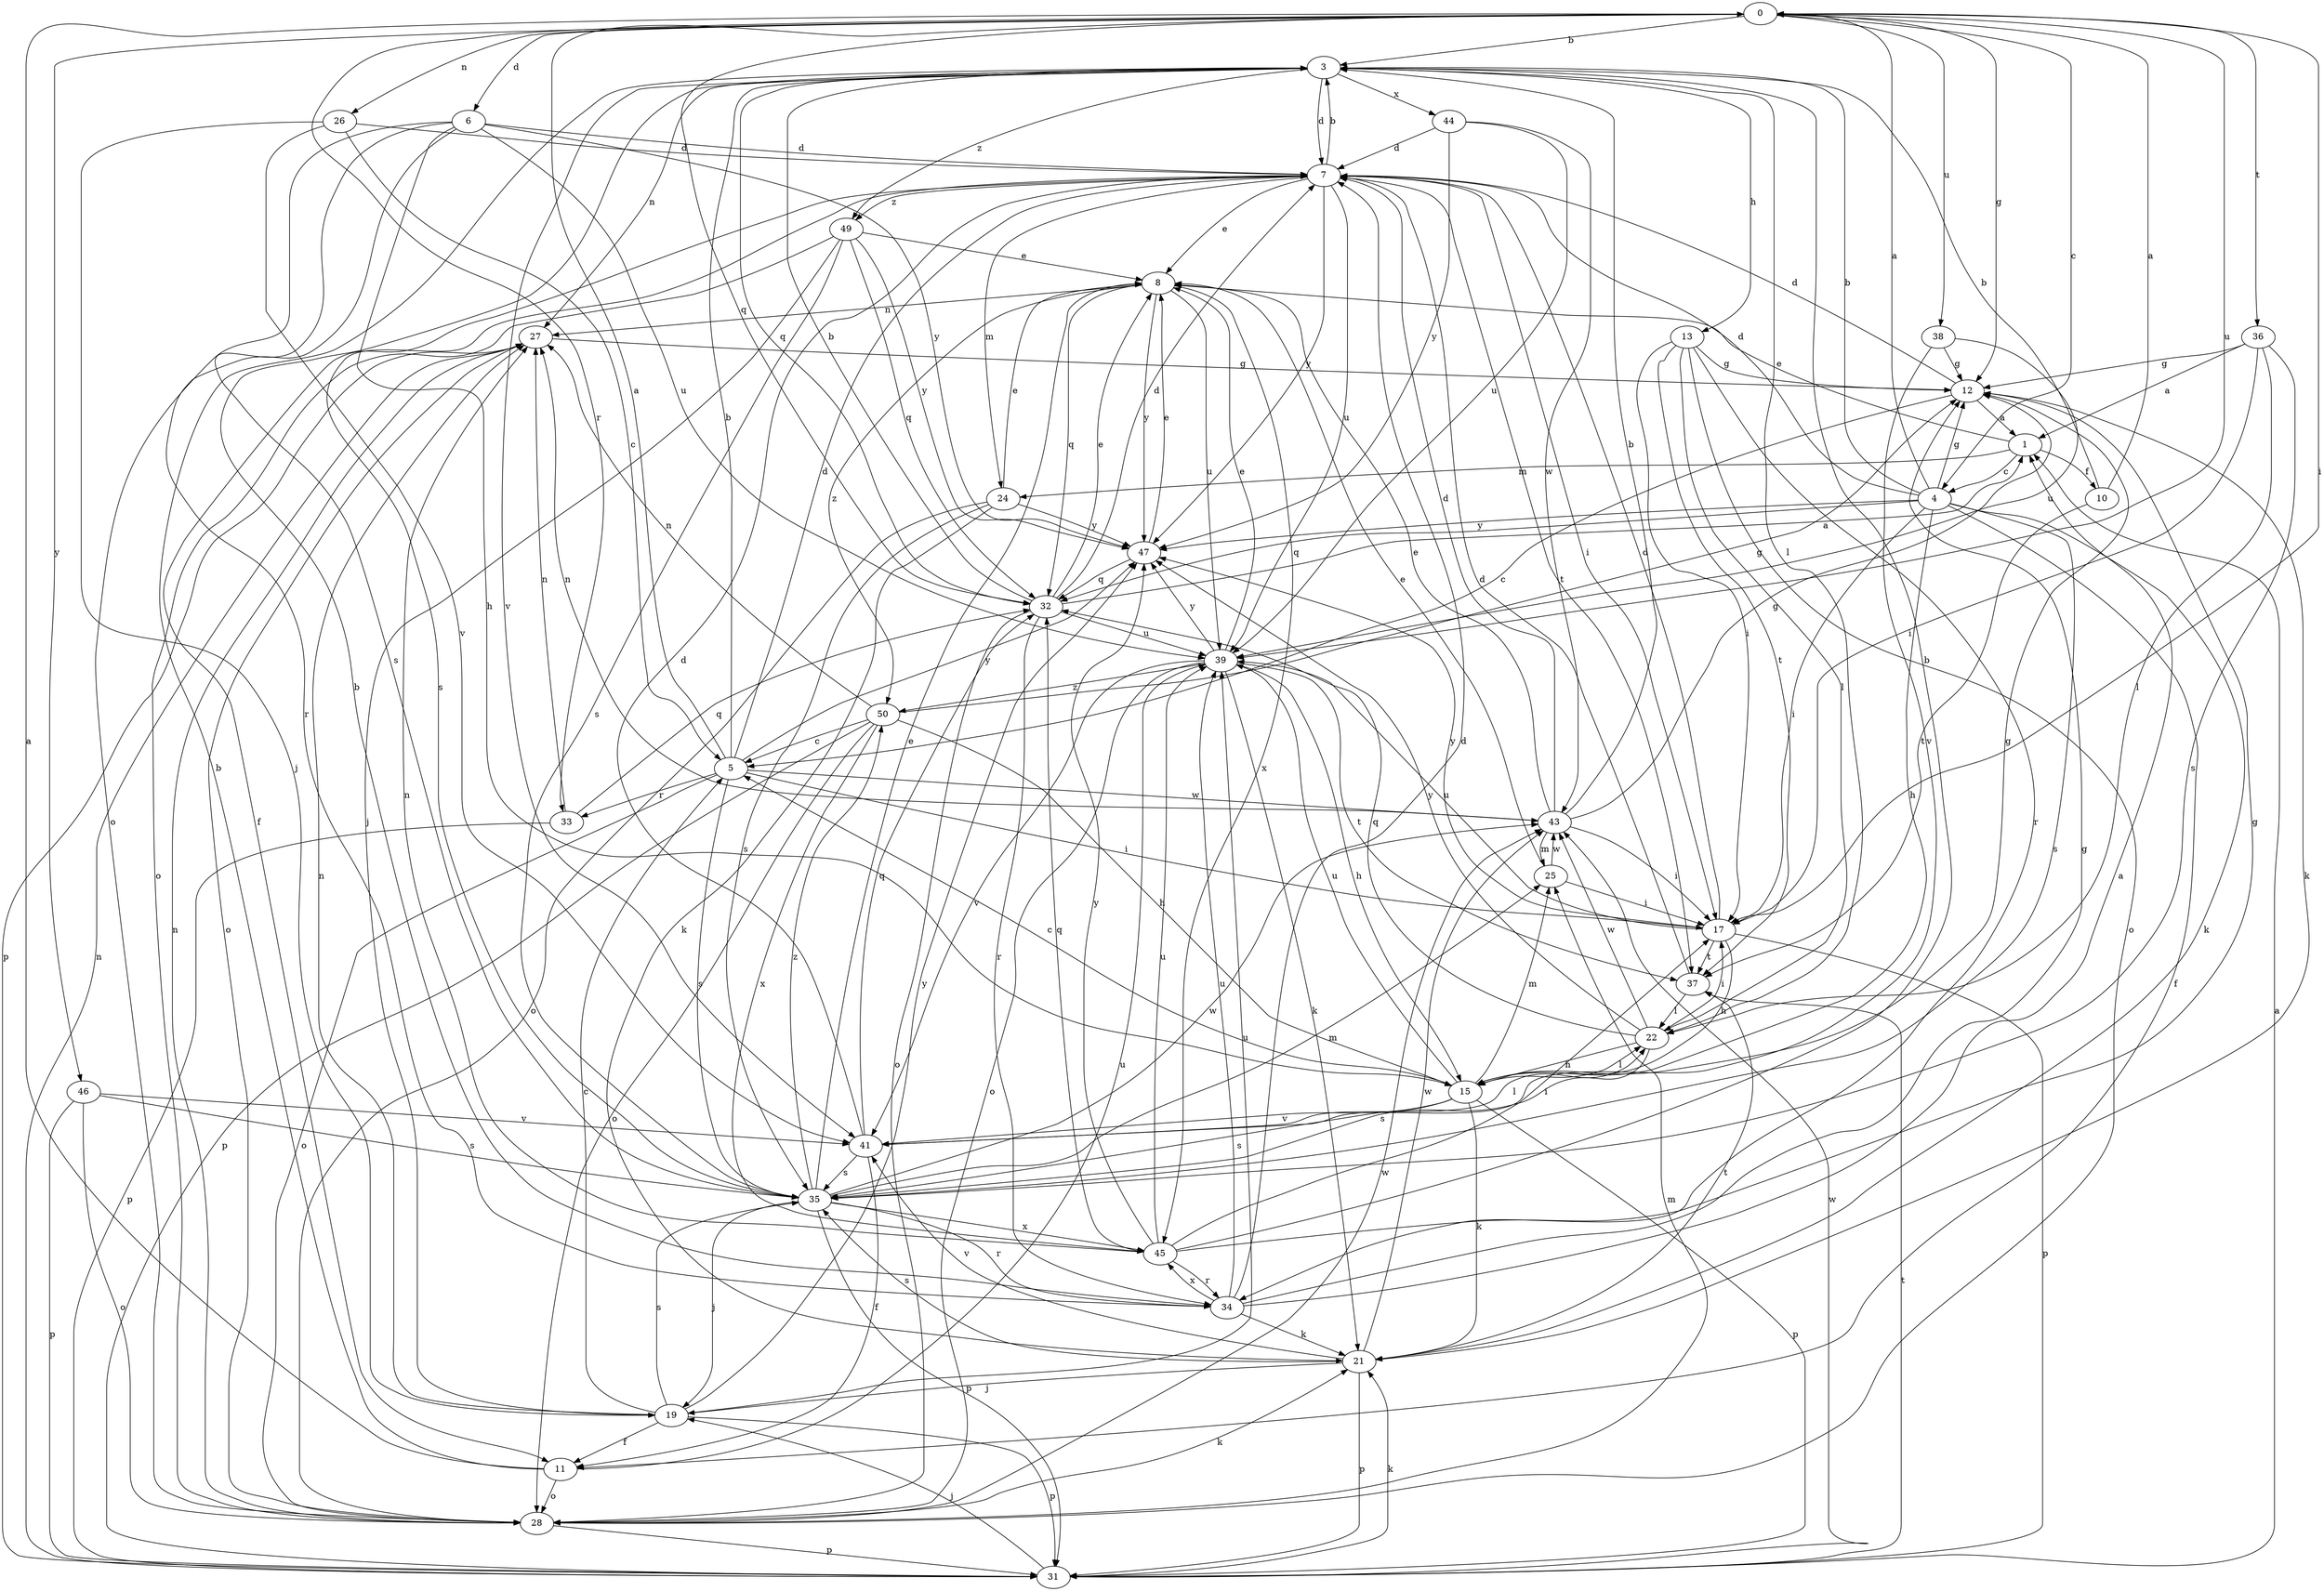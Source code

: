 strict digraph  {
0;
1;
3;
4;
5;
6;
7;
8;
10;
11;
12;
13;
15;
17;
19;
21;
22;
24;
25;
26;
27;
28;
31;
32;
33;
34;
35;
36;
37;
38;
39;
41;
43;
44;
45;
46;
47;
49;
50;
0 -> 3  [label=b];
0 -> 4  [label=c];
0 -> 6  [label=d];
0 -> 12  [label=g];
0 -> 17  [label=i];
0 -> 26  [label=n];
0 -> 32  [label=q];
0 -> 33  [label=r];
0 -> 36  [label=t];
0 -> 38  [label=u];
0 -> 39  [label=u];
0 -> 46  [label=y];
1 -> 4  [label=c];
1 -> 8  [label=e];
1 -> 10  [label=f];
1 -> 24  [label=m];
3 -> 7  [label=d];
3 -> 13  [label=h];
3 -> 22  [label=l];
3 -> 27  [label=n];
3 -> 32  [label=q];
3 -> 41  [label=v];
3 -> 44  [label=x];
3 -> 49  [label=z];
4 -> 0  [label=a];
4 -> 3  [label=b];
4 -> 7  [label=d];
4 -> 11  [label=f];
4 -> 12  [label=g];
4 -> 15  [label=h];
4 -> 17  [label=i];
4 -> 21  [label=k];
4 -> 32  [label=q];
4 -> 35  [label=s];
4 -> 47  [label=y];
5 -> 0  [label=a];
5 -> 3  [label=b];
5 -> 7  [label=d];
5 -> 17  [label=i];
5 -> 28  [label=o];
5 -> 33  [label=r];
5 -> 35  [label=s];
5 -> 43  [label=w];
5 -> 47  [label=y];
6 -> 7  [label=d];
6 -> 15  [label=h];
6 -> 28  [label=o];
6 -> 34  [label=r];
6 -> 35  [label=s];
6 -> 39  [label=u];
6 -> 47  [label=y];
7 -> 3  [label=b];
7 -> 8  [label=e];
7 -> 11  [label=f];
7 -> 17  [label=i];
7 -> 24  [label=m];
7 -> 35  [label=s];
7 -> 37  [label=t];
7 -> 39  [label=u];
7 -> 47  [label=y];
7 -> 49  [label=z];
8 -> 27  [label=n];
8 -> 32  [label=q];
8 -> 39  [label=u];
8 -> 45  [label=x];
8 -> 47  [label=y];
8 -> 50  [label=z];
10 -> 0  [label=a];
10 -> 3  [label=b];
10 -> 37  [label=t];
11 -> 0  [label=a];
11 -> 3  [label=b];
11 -> 28  [label=o];
11 -> 39  [label=u];
12 -> 1  [label=a];
12 -> 5  [label=c];
12 -> 7  [label=d];
12 -> 21  [label=k];
13 -> 12  [label=g];
13 -> 17  [label=i];
13 -> 22  [label=l];
13 -> 28  [label=o];
13 -> 34  [label=r];
13 -> 37  [label=t];
15 -> 5  [label=c];
15 -> 12  [label=g];
15 -> 21  [label=k];
15 -> 22  [label=l];
15 -> 25  [label=m];
15 -> 31  [label=p];
15 -> 35  [label=s];
15 -> 39  [label=u];
15 -> 41  [label=v];
17 -> 7  [label=d];
17 -> 15  [label=h];
17 -> 31  [label=p];
17 -> 37  [label=t];
17 -> 39  [label=u];
17 -> 47  [label=y];
19 -> 5  [label=c];
19 -> 11  [label=f];
19 -> 27  [label=n];
19 -> 31  [label=p];
19 -> 35  [label=s];
19 -> 39  [label=u];
19 -> 47  [label=y];
21 -> 19  [label=j];
21 -> 31  [label=p];
21 -> 35  [label=s];
21 -> 37  [label=t];
21 -> 41  [label=v];
21 -> 43  [label=w];
22 -> 15  [label=h];
22 -> 17  [label=i];
22 -> 32  [label=q];
22 -> 35  [label=s];
22 -> 43  [label=w];
22 -> 47  [label=y];
24 -> 8  [label=e];
24 -> 21  [label=k];
24 -> 28  [label=o];
24 -> 35  [label=s];
24 -> 47  [label=y];
25 -> 8  [label=e];
25 -> 17  [label=i];
25 -> 43  [label=w];
26 -> 5  [label=c];
26 -> 7  [label=d];
26 -> 19  [label=j];
26 -> 41  [label=v];
27 -> 12  [label=g];
27 -> 28  [label=o];
27 -> 31  [label=p];
28 -> 21  [label=k];
28 -> 25  [label=m];
28 -> 27  [label=n];
28 -> 31  [label=p];
28 -> 43  [label=w];
31 -> 1  [label=a];
31 -> 19  [label=j];
31 -> 21  [label=k];
31 -> 27  [label=n];
31 -> 37  [label=t];
31 -> 43  [label=w];
32 -> 1  [label=a];
32 -> 3  [label=b];
32 -> 7  [label=d];
32 -> 8  [label=e];
32 -> 28  [label=o];
32 -> 34  [label=r];
32 -> 39  [label=u];
33 -> 27  [label=n];
33 -> 31  [label=p];
33 -> 32  [label=q];
34 -> 1  [label=a];
34 -> 3  [label=b];
34 -> 7  [label=d];
34 -> 12  [label=g];
34 -> 21  [label=k];
34 -> 39  [label=u];
34 -> 45  [label=x];
35 -> 8  [label=e];
35 -> 19  [label=j];
35 -> 25  [label=m];
35 -> 31  [label=p];
35 -> 34  [label=r];
35 -> 43  [label=w];
35 -> 45  [label=x];
35 -> 50  [label=z];
36 -> 1  [label=a];
36 -> 12  [label=g];
36 -> 17  [label=i];
36 -> 22  [label=l];
36 -> 35  [label=s];
37 -> 7  [label=d];
37 -> 22  [label=l];
38 -> 12  [label=g];
38 -> 39  [label=u];
38 -> 41  [label=v];
39 -> 8  [label=e];
39 -> 15  [label=h];
39 -> 21  [label=k];
39 -> 28  [label=o];
39 -> 37  [label=t];
39 -> 41  [label=v];
39 -> 47  [label=y];
39 -> 50  [label=z];
41 -> 7  [label=d];
41 -> 11  [label=f];
41 -> 22  [label=l];
41 -> 32  [label=q];
41 -> 35  [label=s];
43 -> 3  [label=b];
43 -> 7  [label=d];
43 -> 8  [label=e];
43 -> 12  [label=g];
43 -> 17  [label=i];
43 -> 25  [label=m];
43 -> 27  [label=n];
44 -> 7  [label=d];
44 -> 39  [label=u];
44 -> 43  [label=w];
44 -> 47  [label=y];
45 -> 3  [label=b];
45 -> 12  [label=g];
45 -> 17  [label=i];
45 -> 27  [label=n];
45 -> 32  [label=q];
45 -> 34  [label=r];
45 -> 39  [label=u];
45 -> 47  [label=y];
46 -> 28  [label=o];
46 -> 31  [label=p];
46 -> 35  [label=s];
46 -> 41  [label=v];
47 -> 8  [label=e];
47 -> 32  [label=q];
49 -> 8  [label=e];
49 -> 19  [label=j];
49 -> 28  [label=o];
49 -> 32  [label=q];
49 -> 35  [label=s];
49 -> 47  [label=y];
50 -> 5  [label=c];
50 -> 12  [label=g];
50 -> 15  [label=h];
50 -> 27  [label=n];
50 -> 28  [label=o];
50 -> 31  [label=p];
50 -> 45  [label=x];
}
